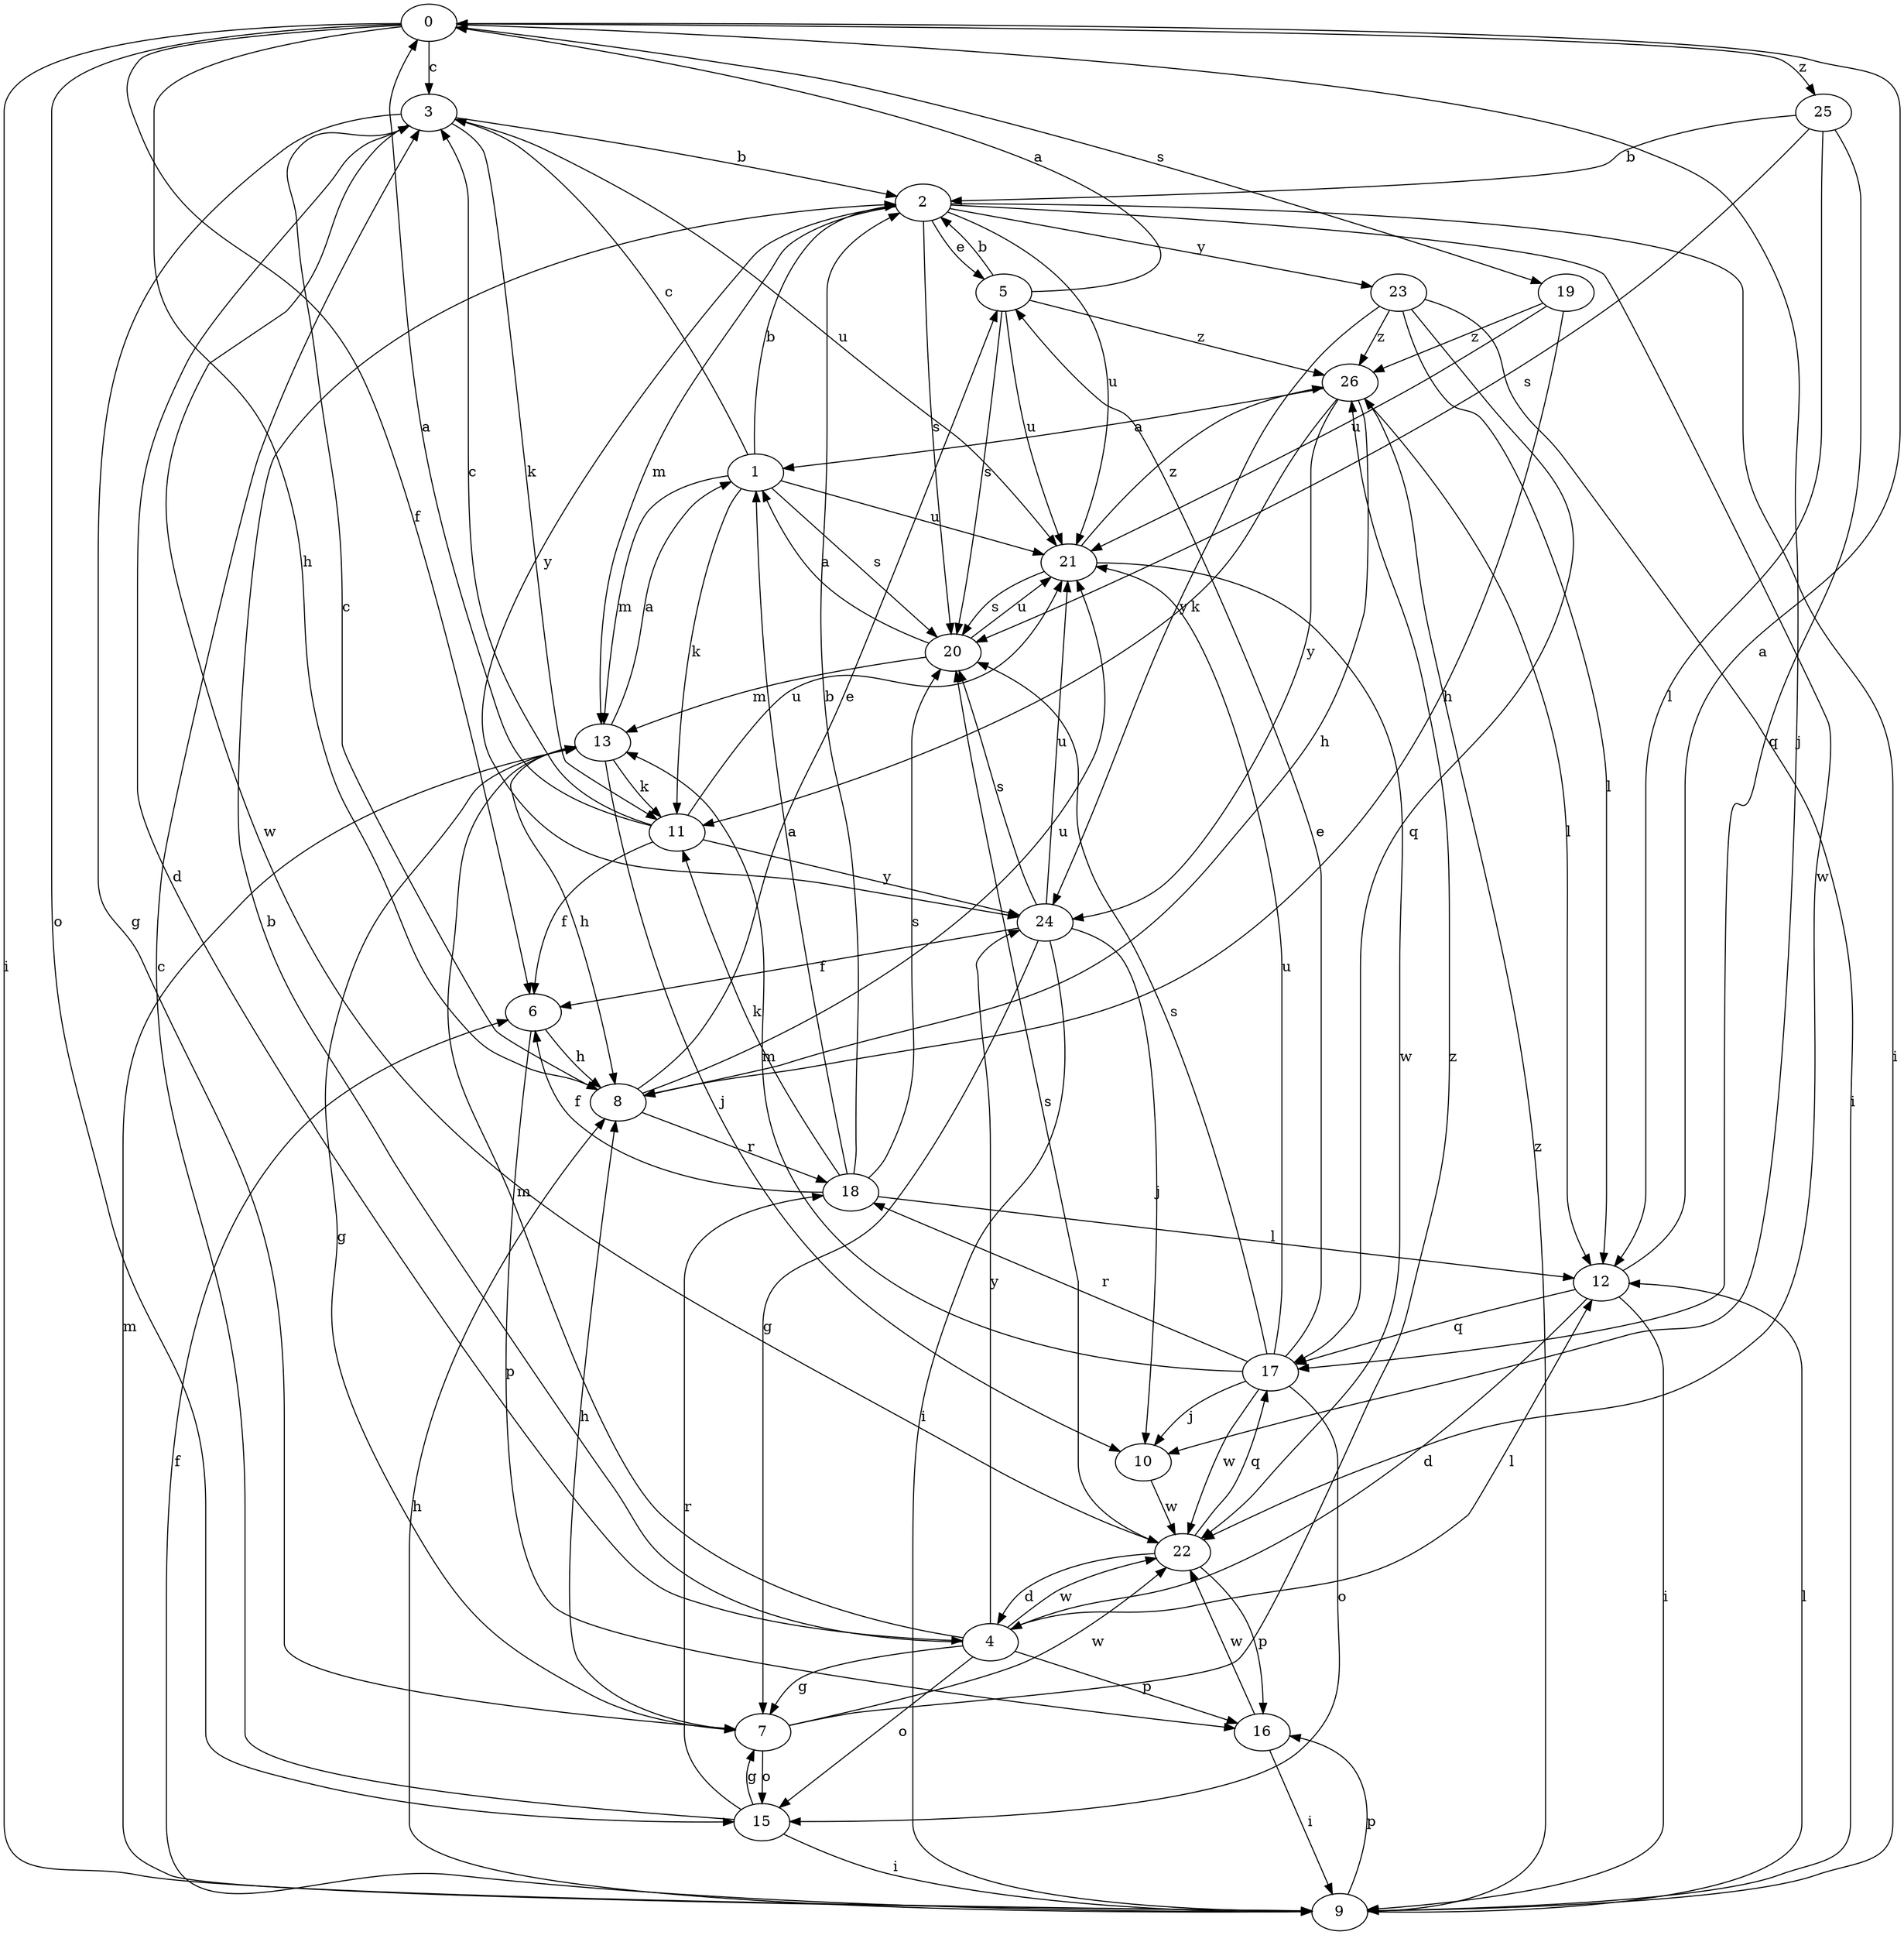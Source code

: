 strict digraph  {
0;
1;
2;
3;
4;
5;
6;
7;
8;
9;
10;
11;
12;
13;
15;
16;
17;
18;
19;
20;
21;
22;
23;
24;
25;
26;
0 -> 3  [label=c];
0 -> 6  [label=f];
0 -> 8  [label=h];
0 -> 9  [label=i];
0 -> 10  [label=j];
0 -> 15  [label=o];
0 -> 19  [label=s];
0 -> 25  [label=z];
1 -> 2  [label=b];
1 -> 3  [label=c];
1 -> 11  [label=k];
1 -> 13  [label=m];
1 -> 20  [label=s];
1 -> 21  [label=u];
2 -> 5  [label=e];
2 -> 9  [label=i];
2 -> 13  [label=m];
2 -> 20  [label=s];
2 -> 21  [label=u];
2 -> 22  [label=w];
2 -> 23  [label=y];
2 -> 24  [label=y];
3 -> 2  [label=b];
3 -> 4  [label=d];
3 -> 7  [label=g];
3 -> 11  [label=k];
3 -> 21  [label=u];
3 -> 22  [label=w];
4 -> 2  [label=b];
4 -> 7  [label=g];
4 -> 12  [label=l];
4 -> 13  [label=m];
4 -> 15  [label=o];
4 -> 16  [label=p];
4 -> 22  [label=w];
4 -> 24  [label=y];
5 -> 0  [label=a];
5 -> 2  [label=b];
5 -> 20  [label=s];
5 -> 21  [label=u];
5 -> 26  [label=z];
6 -> 8  [label=h];
6 -> 16  [label=p];
7 -> 8  [label=h];
7 -> 15  [label=o];
7 -> 22  [label=w];
7 -> 26  [label=z];
8 -> 3  [label=c];
8 -> 5  [label=e];
8 -> 18  [label=r];
8 -> 21  [label=u];
9 -> 6  [label=f];
9 -> 8  [label=h];
9 -> 12  [label=l];
9 -> 13  [label=m];
9 -> 16  [label=p];
9 -> 26  [label=z];
10 -> 22  [label=w];
11 -> 0  [label=a];
11 -> 3  [label=c];
11 -> 6  [label=f];
11 -> 21  [label=u];
11 -> 24  [label=y];
12 -> 0  [label=a];
12 -> 4  [label=d];
12 -> 9  [label=i];
12 -> 17  [label=q];
13 -> 1  [label=a];
13 -> 7  [label=g];
13 -> 8  [label=h];
13 -> 10  [label=j];
13 -> 11  [label=k];
15 -> 3  [label=c];
15 -> 7  [label=g];
15 -> 9  [label=i];
15 -> 18  [label=r];
16 -> 9  [label=i];
16 -> 22  [label=w];
17 -> 5  [label=e];
17 -> 10  [label=j];
17 -> 13  [label=m];
17 -> 15  [label=o];
17 -> 18  [label=r];
17 -> 20  [label=s];
17 -> 21  [label=u];
17 -> 22  [label=w];
18 -> 1  [label=a];
18 -> 2  [label=b];
18 -> 6  [label=f];
18 -> 11  [label=k];
18 -> 12  [label=l];
18 -> 20  [label=s];
19 -> 8  [label=h];
19 -> 21  [label=u];
19 -> 26  [label=z];
20 -> 1  [label=a];
20 -> 13  [label=m];
20 -> 21  [label=u];
21 -> 20  [label=s];
21 -> 22  [label=w];
21 -> 26  [label=z];
22 -> 4  [label=d];
22 -> 16  [label=p];
22 -> 17  [label=q];
22 -> 20  [label=s];
23 -> 9  [label=i];
23 -> 12  [label=l];
23 -> 17  [label=q];
23 -> 24  [label=y];
23 -> 26  [label=z];
24 -> 6  [label=f];
24 -> 7  [label=g];
24 -> 9  [label=i];
24 -> 10  [label=j];
24 -> 20  [label=s];
24 -> 21  [label=u];
25 -> 2  [label=b];
25 -> 12  [label=l];
25 -> 17  [label=q];
25 -> 20  [label=s];
26 -> 1  [label=a];
26 -> 8  [label=h];
26 -> 11  [label=k];
26 -> 12  [label=l];
26 -> 24  [label=y];
}
